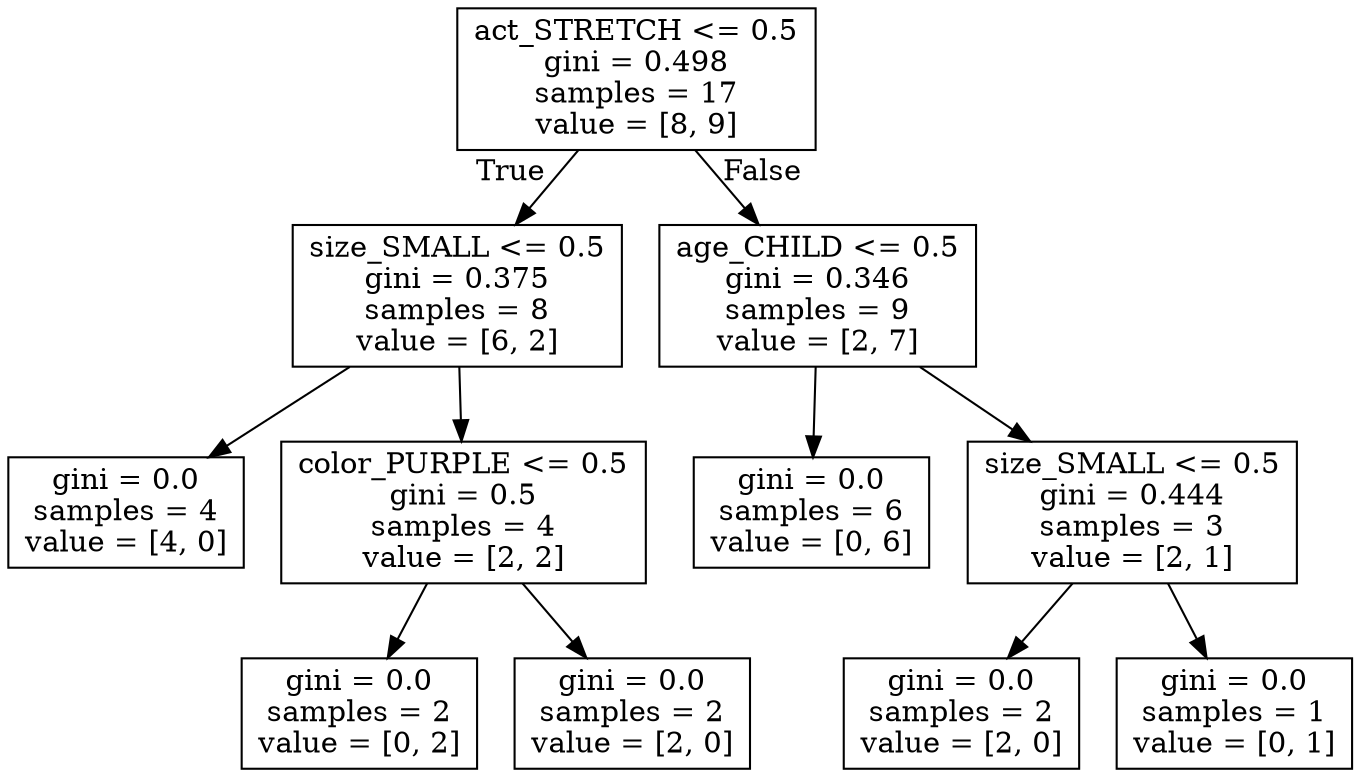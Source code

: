 digraph Tree {
node [shape=box] ;
0 [label="act_STRETCH <= 0.5\ngini = 0.498\nsamples = 17\nvalue = [8, 9]"] ;
1 [label="size_SMALL <= 0.5\ngini = 0.375\nsamples = 8\nvalue = [6, 2]"] ;
0 -> 1 [labeldistance=2.5, labelangle=45, headlabel="True"] ;
2 [label="gini = 0.0\nsamples = 4\nvalue = [4, 0]"] ;
1 -> 2 ;
3 [label="color_PURPLE <= 0.5\ngini = 0.5\nsamples = 4\nvalue = [2, 2]"] ;
1 -> 3 ;
4 [label="gini = 0.0\nsamples = 2\nvalue = [0, 2]"] ;
3 -> 4 ;
5 [label="gini = 0.0\nsamples = 2\nvalue = [2, 0]"] ;
3 -> 5 ;
6 [label="age_CHILD <= 0.5\ngini = 0.346\nsamples = 9\nvalue = [2, 7]"] ;
0 -> 6 [labeldistance=2.5, labelangle=-45, headlabel="False"] ;
7 [label="gini = 0.0\nsamples = 6\nvalue = [0, 6]"] ;
6 -> 7 ;
8 [label="size_SMALL <= 0.5\ngini = 0.444\nsamples = 3\nvalue = [2, 1]"] ;
6 -> 8 ;
9 [label="gini = 0.0\nsamples = 2\nvalue = [2, 0]"] ;
8 -> 9 ;
10 [label="gini = 0.0\nsamples = 1\nvalue = [0, 1]"] ;
8 -> 10 ;
}